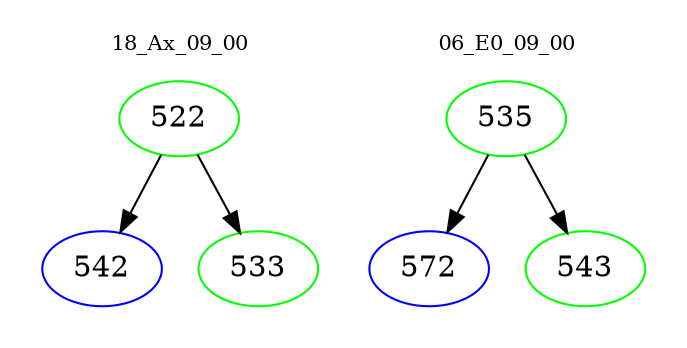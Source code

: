 digraph{
subgraph cluster_0 {
color = white
label = "18_Ax_09_00";
fontsize=10;
T0_522 [label="522", color="green"]
T0_522 -> T0_542 [color="black"]
T0_542 [label="542", color="blue"]
T0_522 -> T0_533 [color="black"]
T0_533 [label="533", color="green"]
}
subgraph cluster_1 {
color = white
label = "06_E0_09_00";
fontsize=10;
T1_535 [label="535", color="green"]
T1_535 -> T1_572 [color="black"]
T1_572 [label="572", color="blue"]
T1_535 -> T1_543 [color="black"]
T1_543 [label="543", color="green"]
}
}
